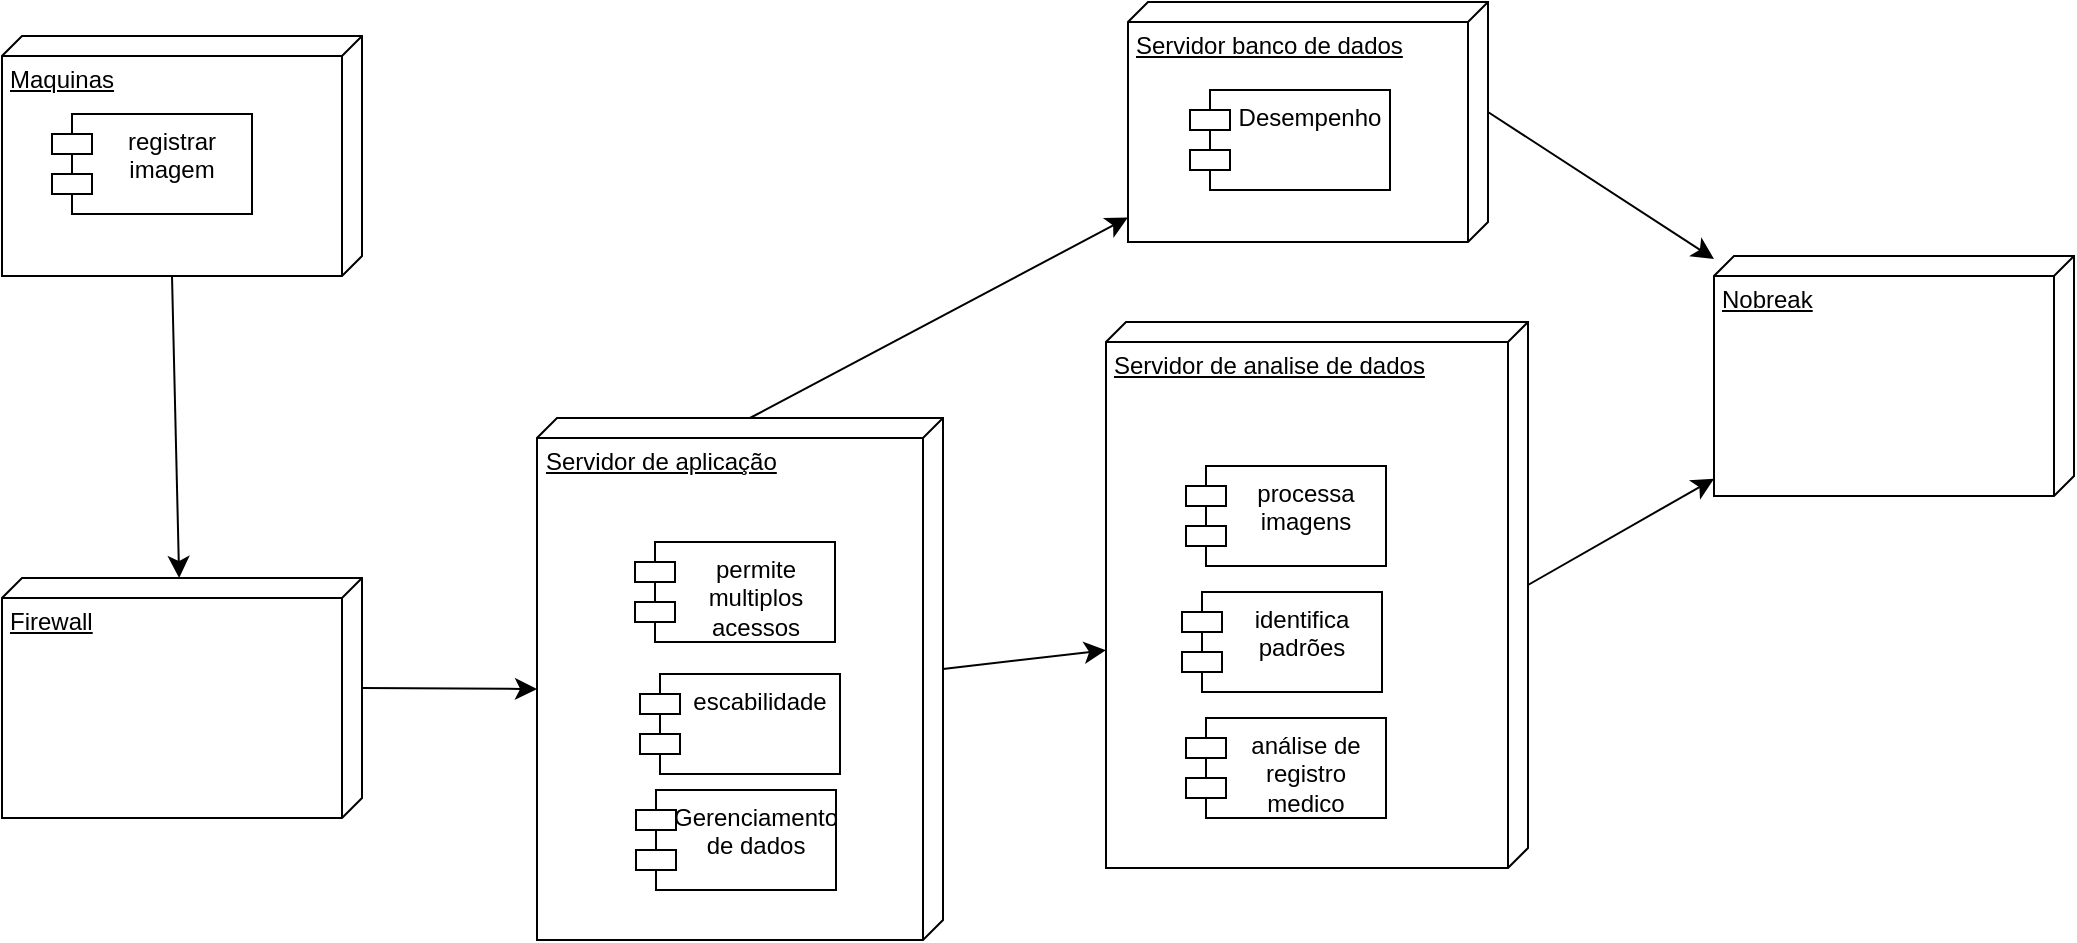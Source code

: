<mxfile version="24.1.0" type="github">
  <diagram name="Página-1" id="93xSUL-HrjMf_GC2uKCd">
    <mxGraphModel dx="1007" dy="476" grid="0" gridSize="10" guides="1" tooltips="1" connect="1" arrows="1" fold="1" page="0" pageScale="1" pageWidth="827" pageHeight="1169" math="0" shadow="0">
      <root>
        <mxCell id="0" />
        <mxCell id="1" parent="0" />
        <mxCell id="-6eipUXXplY_LrMuUybQ-1" value="Firewall" style="verticalAlign=top;align=left;spacingTop=8;spacingLeft=2;spacingRight=12;shape=cube;size=10;direction=south;fontStyle=4;html=1;whiteSpace=wrap;" vertex="1" parent="1">
          <mxGeometry x="49" y="328" width="180" height="120" as="geometry" />
        </mxCell>
        <mxCell id="-6eipUXXplY_LrMuUybQ-2" value="Nobreak" style="verticalAlign=top;align=left;spacingTop=8;spacingLeft=2;spacingRight=12;shape=cube;size=10;direction=south;fontStyle=4;html=1;whiteSpace=wrap;" vertex="1" parent="1">
          <mxGeometry x="905" y="167" width="180" height="120" as="geometry" />
        </mxCell>
        <mxCell id="-6eipUXXplY_LrMuUybQ-21" style="edgeStyle=none;curved=1;rounded=0;orthogonalLoop=1;jettySize=auto;html=1;exitX=0;exitY=0;exitDx=131.5;exitDy=0;exitPerimeter=0;fontSize=12;startSize=8;endSize=8;" edge="1" parent="1" source="-6eipUXXplY_LrMuUybQ-3" target="-6eipUXXplY_LrMuUybQ-2">
          <mxGeometry relative="1" as="geometry" />
        </mxCell>
        <mxCell id="-6eipUXXplY_LrMuUybQ-3" value="Servidor de analise de dados" style="verticalAlign=top;align=left;spacingTop=8;spacingLeft=2;spacingRight=12;shape=cube;size=10;direction=south;fontStyle=4;html=1;whiteSpace=wrap;" vertex="1" parent="1">
          <mxGeometry x="601" y="200" width="211" height="273" as="geometry" />
        </mxCell>
        <mxCell id="-6eipUXXplY_LrMuUybQ-19" style="edgeStyle=none;curved=1;rounded=0;orthogonalLoop=1;jettySize=auto;html=1;exitX=0;exitY=0;exitDx=55;exitDy=0;exitPerimeter=0;fontSize=12;startSize=8;endSize=8;" edge="1" parent="1" source="-6eipUXXplY_LrMuUybQ-4" target="-6eipUXXplY_LrMuUybQ-2">
          <mxGeometry relative="1" as="geometry" />
        </mxCell>
        <mxCell id="-6eipUXXplY_LrMuUybQ-4" value="Servidor banco de dados" style="verticalAlign=top;align=left;spacingTop=8;spacingLeft=2;spacingRight=12;shape=cube;size=10;direction=south;fontStyle=4;html=1;whiteSpace=wrap;" vertex="1" parent="1">
          <mxGeometry x="612" y="40" width="180" height="120" as="geometry" />
        </mxCell>
        <mxCell id="-6eipUXXplY_LrMuUybQ-18" style="edgeStyle=none;curved=1;rounded=0;orthogonalLoop=1;jettySize=auto;html=1;exitX=0;exitY=0;exitDx=0;exitDy=96.5;exitPerimeter=0;fontSize=12;startSize=8;endSize=8;" edge="1" parent="1" source="-6eipUXXplY_LrMuUybQ-5" target="-6eipUXXplY_LrMuUybQ-4">
          <mxGeometry relative="1" as="geometry" />
        </mxCell>
        <mxCell id="-6eipUXXplY_LrMuUybQ-5" value="Servidor de aplicação" style="verticalAlign=top;align=left;spacingTop=8;spacingLeft=2;spacingRight=12;shape=cube;size=10;direction=south;fontStyle=4;html=1;whiteSpace=wrap;" vertex="1" parent="1">
          <mxGeometry x="316.5" y="248" width="203" height="261" as="geometry" />
        </mxCell>
        <mxCell id="-6eipUXXplY_LrMuUybQ-15" style="edgeStyle=none;curved=1;rounded=0;orthogonalLoop=1;jettySize=auto;html=1;exitX=0;exitY=0;exitDx=120;exitDy=95;exitPerimeter=0;fontSize=12;startSize=8;endSize=8;" edge="1" parent="1" source="-6eipUXXplY_LrMuUybQ-6" target="-6eipUXXplY_LrMuUybQ-1">
          <mxGeometry relative="1" as="geometry" />
        </mxCell>
        <mxCell id="-6eipUXXplY_LrMuUybQ-6" value="Maquinas" style="verticalAlign=top;align=left;spacingTop=8;spacingLeft=2;spacingRight=12;shape=cube;size=10;direction=south;fontStyle=4;html=1;whiteSpace=wrap;" vertex="1" parent="1">
          <mxGeometry x="49" y="57" width="180" height="120" as="geometry" />
        </mxCell>
        <mxCell id="-6eipUXXplY_LrMuUybQ-7" value="registrar imagem" style="shape=module;align=left;spacingLeft=20;align=center;verticalAlign=top;whiteSpace=wrap;html=1;" vertex="1" parent="1">
          <mxGeometry x="74" y="96" width="100" height="50" as="geometry" />
        </mxCell>
        <mxCell id="-6eipUXXplY_LrMuUybQ-8" value="permite multiplos acessos" style="shape=module;align=left;spacingLeft=20;align=center;verticalAlign=top;whiteSpace=wrap;html=1;" vertex="1" parent="1">
          <mxGeometry x="365.5" y="310" width="100" height="50" as="geometry" />
        </mxCell>
        <mxCell id="-6eipUXXplY_LrMuUybQ-9" value="escabilidade" style="shape=module;align=left;spacingLeft=20;align=center;verticalAlign=top;whiteSpace=wrap;html=1;" vertex="1" parent="1">
          <mxGeometry x="368" y="376" width="100" height="50" as="geometry" />
        </mxCell>
        <mxCell id="-6eipUXXplY_LrMuUybQ-10" value="processa imagens" style="shape=module;align=left;spacingLeft=20;align=center;verticalAlign=top;whiteSpace=wrap;html=1;" vertex="1" parent="1">
          <mxGeometry x="641" y="272" width="100" height="50" as="geometry" />
        </mxCell>
        <mxCell id="-6eipUXXplY_LrMuUybQ-11" value="identifica padrões" style="shape=module;align=left;spacingLeft=20;align=center;verticalAlign=top;whiteSpace=wrap;html=1;" vertex="1" parent="1">
          <mxGeometry x="639" y="335" width="100" height="50" as="geometry" />
        </mxCell>
        <mxCell id="-6eipUXXplY_LrMuUybQ-12" value="Gerenciamento de dados" style="shape=module;align=left;spacingLeft=20;align=center;verticalAlign=top;whiteSpace=wrap;html=1;" vertex="1" parent="1">
          <mxGeometry x="366" y="434" width="100" height="50" as="geometry" />
        </mxCell>
        <mxCell id="-6eipUXXplY_LrMuUybQ-13" value="análise de registro medico" style="shape=module;align=left;spacingLeft=20;align=center;verticalAlign=top;whiteSpace=wrap;html=1;" vertex="1" parent="1">
          <mxGeometry x="641" y="398" width="100" height="50" as="geometry" />
        </mxCell>
        <mxCell id="-6eipUXXplY_LrMuUybQ-14" value="Desempenho" style="shape=module;align=left;spacingLeft=20;align=center;verticalAlign=top;whiteSpace=wrap;html=1;" vertex="1" parent="1">
          <mxGeometry x="643" y="84" width="100" height="50" as="geometry" />
        </mxCell>
        <mxCell id="-6eipUXXplY_LrMuUybQ-16" style="edgeStyle=none;curved=1;rounded=0;orthogonalLoop=1;jettySize=auto;html=1;exitX=0;exitY=0;exitDx=55;exitDy=0;exitPerimeter=0;entryX=0;entryY=0;entryDx=135.5;entryDy=203;entryPerimeter=0;fontSize=12;startSize=8;endSize=8;" edge="1" parent="1" source="-6eipUXXplY_LrMuUybQ-1" target="-6eipUXXplY_LrMuUybQ-5">
          <mxGeometry relative="1" as="geometry" />
        </mxCell>
        <mxCell id="-6eipUXXplY_LrMuUybQ-17" style="edgeStyle=none;curved=1;rounded=0;orthogonalLoop=1;jettySize=auto;html=1;exitX=0;exitY=0;exitDx=125.5;exitDy=0;exitPerimeter=0;entryX=0.601;entryY=1;entryDx=0;entryDy=0;entryPerimeter=0;fontSize=12;startSize=8;endSize=8;" edge="1" parent="1" source="-6eipUXXplY_LrMuUybQ-5" target="-6eipUXXplY_LrMuUybQ-3">
          <mxGeometry relative="1" as="geometry" />
        </mxCell>
      </root>
    </mxGraphModel>
  </diagram>
</mxfile>
